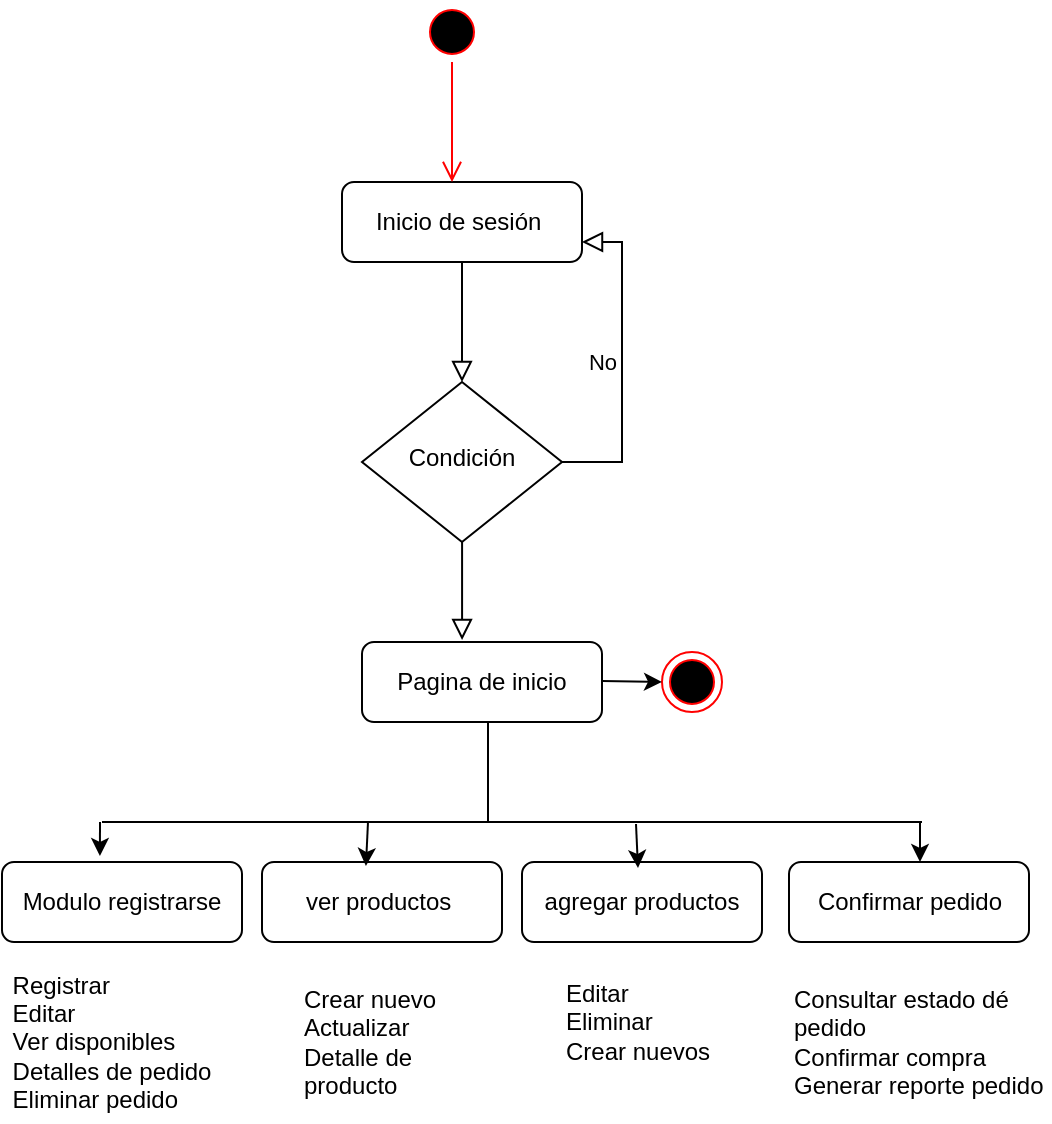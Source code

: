 <mxfile version="15.2.9" type="google"><diagram id="C5RBs43oDa-KdzZeNtuy" name="Page-1"><mxGraphModel dx="868" dy="1562" grid="1" gridSize="10" guides="1" tooltips="1" connect="1" arrows="1" fold="1" page="1" pageScale="1" pageWidth="827" pageHeight="1169" math="0" shadow="0"><root><mxCell id="WIyWlLk6GJQsqaUBKTNV-0"/><mxCell id="WIyWlLk6GJQsqaUBKTNV-1" parent="WIyWlLk6GJQsqaUBKTNV-0"/><mxCell id="WIyWlLk6GJQsqaUBKTNV-2" value="" style="rounded=0;html=1;jettySize=auto;orthogonalLoop=1;fontSize=11;endArrow=block;endFill=0;endSize=8;strokeWidth=1;shadow=0;labelBackgroundColor=none;edgeStyle=orthogonalEdgeStyle;" parent="WIyWlLk6GJQsqaUBKTNV-1" source="WIyWlLk6GJQsqaUBKTNV-3" target="WIyWlLk6GJQsqaUBKTNV-6" edge="1"><mxGeometry relative="1" as="geometry"/></mxCell><mxCell id="WIyWlLk6GJQsqaUBKTNV-3" value="&lt;font style=&quot;vertical-align: inherit&quot;&gt;&lt;font style=&quot;vertical-align: inherit&quot;&gt;Inicio de sesión&amp;nbsp;&lt;/font&gt;&lt;/font&gt;" style="rounded=1;whiteSpace=wrap;html=1;fontSize=12;glass=0;strokeWidth=1;shadow=0;" parent="WIyWlLk6GJQsqaUBKTNV-1" vertex="1"><mxGeometry x="190" y="80" width="120" height="40" as="geometry"/></mxCell><mxCell id="WIyWlLk6GJQsqaUBKTNV-4" value="Yes" style="rounded=0;html=1;jettySize=auto;orthogonalLoop=1;fontSize=11;endArrow=block;endFill=0;endSize=8;strokeWidth=1;shadow=0;labelBackgroundColor=none;edgeStyle=orthogonalEdgeStyle;entryX=0.417;entryY=-0.025;entryDx=0;entryDy=0;entryPerimeter=0;" parent="WIyWlLk6GJQsqaUBKTNV-1" source="WIyWlLk6GJQsqaUBKTNV-6" target="WIyWlLk6GJQsqaUBKTNV-12" edge="1"><mxGeometry x="1" y="-10" relative="1" as="geometry"><mxPoint x="7" y="10" as="offset"/><mxPoint x="220" y="290" as="targetPoint"/></mxGeometry></mxCell><mxCell id="WIyWlLk6GJQsqaUBKTNV-5" value="No" style="edgeStyle=orthogonalEdgeStyle;rounded=0;html=1;jettySize=auto;orthogonalLoop=1;fontSize=11;endArrow=block;endFill=0;endSize=8;strokeWidth=1;shadow=0;labelBackgroundColor=none;entryX=1;entryY=0.75;entryDx=0;entryDy=0;" parent="WIyWlLk6GJQsqaUBKTNV-1" source="WIyWlLk6GJQsqaUBKTNV-6" target="WIyWlLk6GJQsqaUBKTNV-3" edge="1"><mxGeometry y="10" relative="1" as="geometry"><mxPoint as="offset"/><mxPoint x="340" y="220" as="targetPoint"/><Array as="points"><mxPoint x="330" y="220"/><mxPoint x="330" y="110"/></Array></mxGeometry></mxCell><mxCell id="WIyWlLk6GJQsqaUBKTNV-6" value="&lt;font style=&quot;vertical-align: inherit&quot;&gt;&lt;font style=&quot;vertical-align: inherit&quot;&gt;&lt;font style=&quot;vertical-align: inherit&quot;&gt;&lt;font style=&quot;vertical-align: inherit&quot;&gt;Condición&lt;/font&gt;&lt;/font&gt;&lt;/font&gt;&lt;/font&gt;" style="rhombus;whiteSpace=wrap;html=1;shadow=0;fontFamily=Helvetica;fontSize=12;align=center;strokeWidth=1;spacing=6;spacingTop=-4;" parent="WIyWlLk6GJQsqaUBKTNV-1" vertex="1"><mxGeometry x="200" y="180" width="100" height="80" as="geometry"/></mxCell><mxCell id="WIyWlLk6GJQsqaUBKTNV-11" value="Modulo registrarse" style="rounded=1;whiteSpace=wrap;html=1;fontSize=12;glass=0;strokeWidth=1;shadow=0;" parent="WIyWlLk6GJQsqaUBKTNV-1" vertex="1"><mxGeometry x="20" y="420" width="120" height="40" as="geometry"/></mxCell><mxCell id="WIyWlLk6GJQsqaUBKTNV-12" value="Pagina de inicio" style="rounded=1;whiteSpace=wrap;html=1;fontSize=12;glass=0;strokeWidth=1;shadow=0;" parent="WIyWlLk6GJQsqaUBKTNV-1" vertex="1"><mxGeometry x="200" y="310" width="120" height="40" as="geometry"/></mxCell><mxCell id="Pg4qa0pLM9v23M-VCP_N-0" value="ver productos&amp;nbsp;" style="rounded=1;whiteSpace=wrap;html=1;fontSize=12;glass=0;strokeWidth=1;shadow=0;" vertex="1" parent="WIyWlLk6GJQsqaUBKTNV-1"><mxGeometry x="150" y="420" width="120" height="40" as="geometry"/></mxCell><mxCell id="Pg4qa0pLM9v23M-VCP_N-1" value="agregar productos" style="rounded=1;whiteSpace=wrap;html=1;fontSize=12;glass=0;strokeWidth=1;shadow=0;" vertex="1" parent="WIyWlLk6GJQsqaUBKTNV-1"><mxGeometry x="280" y="420" width="120" height="40" as="geometry"/></mxCell><mxCell id="Pg4qa0pLM9v23M-VCP_N-2" value="Confirmar pedido" style="rounded=1;whiteSpace=wrap;html=1;fontSize=12;glass=0;strokeWidth=1;shadow=0;" vertex="1" parent="WIyWlLk6GJQsqaUBKTNV-1"><mxGeometry x="413.5" y="420" width="120" height="40" as="geometry"/></mxCell><mxCell id="Pg4qa0pLM9v23M-VCP_N-5" value="" style="endArrow=none;html=1;" edge="1" parent="WIyWlLk6GJQsqaUBKTNV-1"><mxGeometry width="50" height="50" relative="1" as="geometry"><mxPoint x="70" y="400" as="sourcePoint"/><mxPoint x="480" y="400" as="targetPoint"/></mxGeometry></mxCell><mxCell id="Pg4qa0pLM9v23M-VCP_N-6" value="" style="endArrow=classic;html=1;entryX=0.408;entryY=-0.075;entryDx=0;entryDy=0;entryPerimeter=0;" edge="1" parent="WIyWlLk6GJQsqaUBKTNV-1" target="WIyWlLk6GJQsqaUBKTNV-11"><mxGeometry width="50" height="50" relative="1" as="geometry"><mxPoint x="69" y="400" as="sourcePoint"/><mxPoint x="90" y="320" as="targetPoint"/></mxGeometry></mxCell><mxCell id="Pg4qa0pLM9v23M-VCP_N-7" value="" style="endArrow=classic;html=1;entryX=0.158;entryY=0.05;entryDx=0;entryDy=0;entryPerimeter=0;" edge="1" parent="WIyWlLk6GJQsqaUBKTNV-1"><mxGeometry width="50" height="50" relative="1" as="geometry"><mxPoint x="203" y="400" as="sourcePoint"/><mxPoint x="201.96" y="422" as="targetPoint"/></mxGeometry></mxCell><mxCell id="Pg4qa0pLM9v23M-VCP_N-10" value="" style="endArrow=none;html=1;" edge="1" parent="WIyWlLk6GJQsqaUBKTNV-1"><mxGeometry width="50" height="50" relative="1" as="geometry"><mxPoint x="263" y="400" as="sourcePoint"/><mxPoint x="263" y="350" as="targetPoint"/></mxGeometry></mxCell><mxCell id="Pg4qa0pLM9v23M-VCP_N-11" value="" style="endArrow=classic;html=1;" edge="1" parent="WIyWlLk6GJQsqaUBKTNV-1"><mxGeometry width="50" height="50" relative="1" as="geometry"><mxPoint x="337" y="401" as="sourcePoint"/><mxPoint x="338" y="423" as="targetPoint"/></mxGeometry></mxCell><mxCell id="Pg4qa0pLM9v23M-VCP_N-12" value="" style="endArrow=classic;html=1;" edge="1" parent="WIyWlLk6GJQsqaUBKTNV-1"><mxGeometry width="50" height="50" relative="1" as="geometry"><mxPoint x="479" y="400" as="sourcePoint"/><mxPoint x="479" y="420" as="targetPoint"/></mxGeometry></mxCell><mxCell id="Pg4qa0pLM9v23M-VCP_N-13" value="" style="ellipse;html=1;shape=startState;fillColor=#000000;strokeColor=#ff0000;" vertex="1" parent="WIyWlLk6GJQsqaUBKTNV-1"><mxGeometry x="230" y="-10" width="30" height="30" as="geometry"/></mxCell><mxCell id="Pg4qa0pLM9v23M-VCP_N-14" value="" style="edgeStyle=orthogonalEdgeStyle;html=1;verticalAlign=bottom;endArrow=open;endSize=8;strokeColor=#ff0000;" edge="1" source="Pg4qa0pLM9v23M-VCP_N-13" parent="WIyWlLk6GJQsqaUBKTNV-1"><mxGeometry relative="1" as="geometry"><mxPoint x="245" y="80" as="targetPoint"/></mxGeometry></mxCell><mxCell id="Pg4qa0pLM9v23M-VCP_N-15" value="" style="ellipse;html=1;shape=endState;fillColor=#000000;strokeColor=#ff0000;" vertex="1" parent="WIyWlLk6GJQsqaUBKTNV-1"><mxGeometry x="350" y="315" width="30" height="30" as="geometry"/></mxCell><mxCell id="Pg4qa0pLM9v23M-VCP_N-16" value="" style="endArrow=classic;html=1;" edge="1" parent="WIyWlLk6GJQsqaUBKTNV-1"><mxGeometry width="50" height="50" relative="1" as="geometry"><mxPoint x="320" y="329.5" as="sourcePoint"/><mxPoint x="350" y="330" as="targetPoint"/></mxGeometry></mxCell><mxCell id="Pg4qa0pLM9v23M-VCP_N-18" value="&lt;div style=&quot;text-align: left&quot;&gt;&lt;span&gt;Registrar&lt;/span&gt;&lt;/div&gt;&lt;div style=&quot;text-align: left&quot;&gt;&lt;span&gt;Editar&lt;/span&gt;&lt;/div&gt;&lt;div style=&quot;text-align: left&quot;&gt;&lt;span&gt;Ver disponibles&lt;/span&gt;&lt;/div&gt;&lt;div style=&quot;text-align: left&quot;&gt;&lt;span&gt;Detalles de pedido&lt;/span&gt;&lt;/div&gt;&lt;div style=&quot;text-align: left&quot;&gt;&lt;span&gt;Eliminar pedido&lt;/span&gt;&lt;/div&gt;" style="text;html=1;strokeColor=none;fillColor=none;align=center;verticalAlign=middle;whiteSpace=wrap;rounded=0;" vertex="1" parent="WIyWlLk6GJQsqaUBKTNV-1"><mxGeometry x="20" y="470" width="110" height="80" as="geometry"/></mxCell><mxCell id="Pg4qa0pLM9v23M-VCP_N-19" value="&lt;div style=&quot;text-align: left&quot;&gt;&lt;span&gt;Crear nuevo&lt;/span&gt;&lt;/div&gt;&lt;div style=&quot;text-align: left&quot;&gt;&lt;span&gt;Actualizar&amp;nbsp;&lt;/span&gt;&lt;/div&gt;&lt;div style=&quot;text-align: left&quot;&gt;&lt;span&gt;Detalle de producto&lt;/span&gt;&lt;/div&gt;" style="text;html=1;strokeColor=none;fillColor=none;align=center;verticalAlign=middle;whiteSpace=wrap;rounded=0;" vertex="1" parent="WIyWlLk6GJQsqaUBKTNV-1"><mxGeometry x="170" y="480" width="70" height="60" as="geometry"/></mxCell><mxCell id="Pg4qa0pLM9v23M-VCP_N-21" value="Editar&lt;br&gt;Eliminar&lt;br&gt;Crear nuevos&amp;nbsp;" style="text;html=1;strokeColor=none;fillColor=none;align=left;verticalAlign=middle;whiteSpace=wrap;rounded=0;" vertex="1" parent="WIyWlLk6GJQsqaUBKTNV-1"><mxGeometry x="300" y="480" width="100" height="40" as="geometry"/></mxCell><mxCell id="Pg4qa0pLM9v23M-VCP_N-22" value="Consultar estado dé pedido&lt;br&gt;Confirmar compra&lt;br&gt;Generar reporte pedido" style="text;html=1;strokeColor=none;fillColor=none;align=left;verticalAlign=middle;whiteSpace=wrap;rounded=0;" vertex="1" parent="WIyWlLk6GJQsqaUBKTNV-1"><mxGeometry x="414" y="480" width="130" height="60" as="geometry"/></mxCell></root></mxGraphModel></diagram></mxfile>